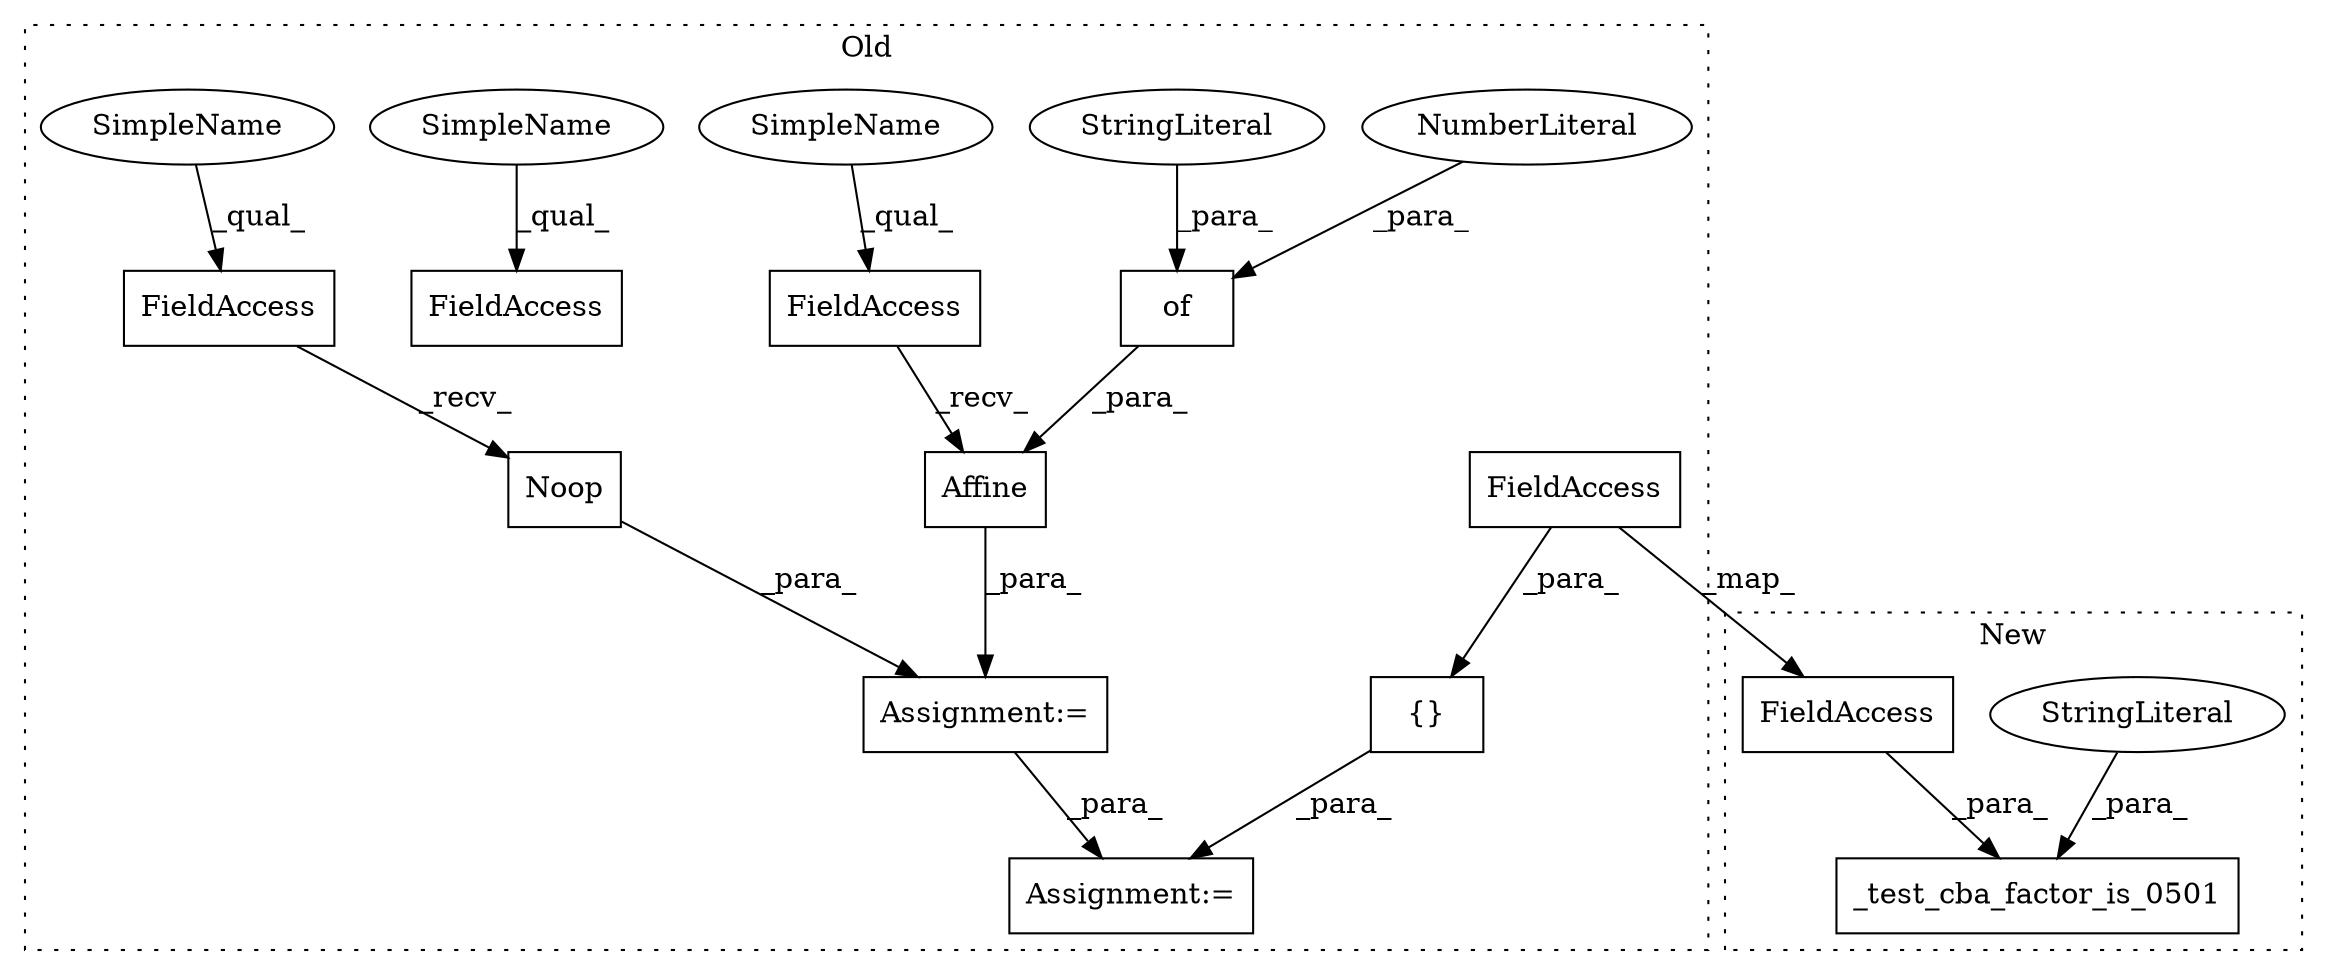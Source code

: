 digraph G {
subgraph cluster0 {
1 [label="of" a="32" s="59224,59232" l="3,1" shape="box"];
3 [label="NumberLiteral" a="34" s="59231" l="1" shape="ellipse"];
4 [label="Affine" a="32" s="59213,59233" l="7,1" shape="box"];
5 [label="FieldAccess" a="22" s="59195" l="17" shape="box"];
6 [label="FieldAccess" a="22" s="59170" l="17" shape="box"];
7 [label="FieldAccess" a="22" s="59129" l="17" shape="box"];
8 [label="Noop" a="32" s="59188" l="6" shape="box"];
9 [label="StringLiteral" a="45" s="59227" l="3" shape="ellipse"];
11 [label="Assignment:=" a="7" s="59249" l="1" shape="box"];
12 [label="{}" a="4" s="59281,59292" l="1,1" shape="box"];
13 [label="Assignment:=" a="7" s="59128" l="1" shape="box"];
14 [label="FieldAccess" a="22" s="59282" l="10" shape="box"];
16 [label="SimpleName" a="42" s="59195" l="6" shape="ellipse"];
17 [label="SimpleName" a="42" s="59129" l="6" shape="ellipse"];
18 [label="SimpleName" a="42" s="59170" l="6" shape="ellipse"];
label = "Old";
style="dotted";
}
subgraph cluster1 {
2 [label="_test_cba_factor_is_0501" a="32" s="59008,59063" l="25,1" shape="box"];
10 [label="StringLiteral" a="45" s="59033" l="19" shape="ellipse"];
15 [label="FieldAccess" a="22" s="59053" l="10" shape="box"];
label = "New";
style="dotted";
}
1 -> 4 [label="_para_"];
3 -> 1 [label="_para_"];
4 -> 13 [label="_para_"];
5 -> 4 [label="_recv_"];
6 -> 8 [label="_recv_"];
8 -> 13 [label="_para_"];
9 -> 1 [label="_para_"];
10 -> 2 [label="_para_"];
12 -> 11 [label="_para_"];
13 -> 11 [label="_para_"];
14 -> 15 [label="_map_"];
14 -> 12 [label="_para_"];
15 -> 2 [label="_para_"];
16 -> 5 [label="_qual_"];
17 -> 7 [label="_qual_"];
18 -> 6 [label="_qual_"];
}